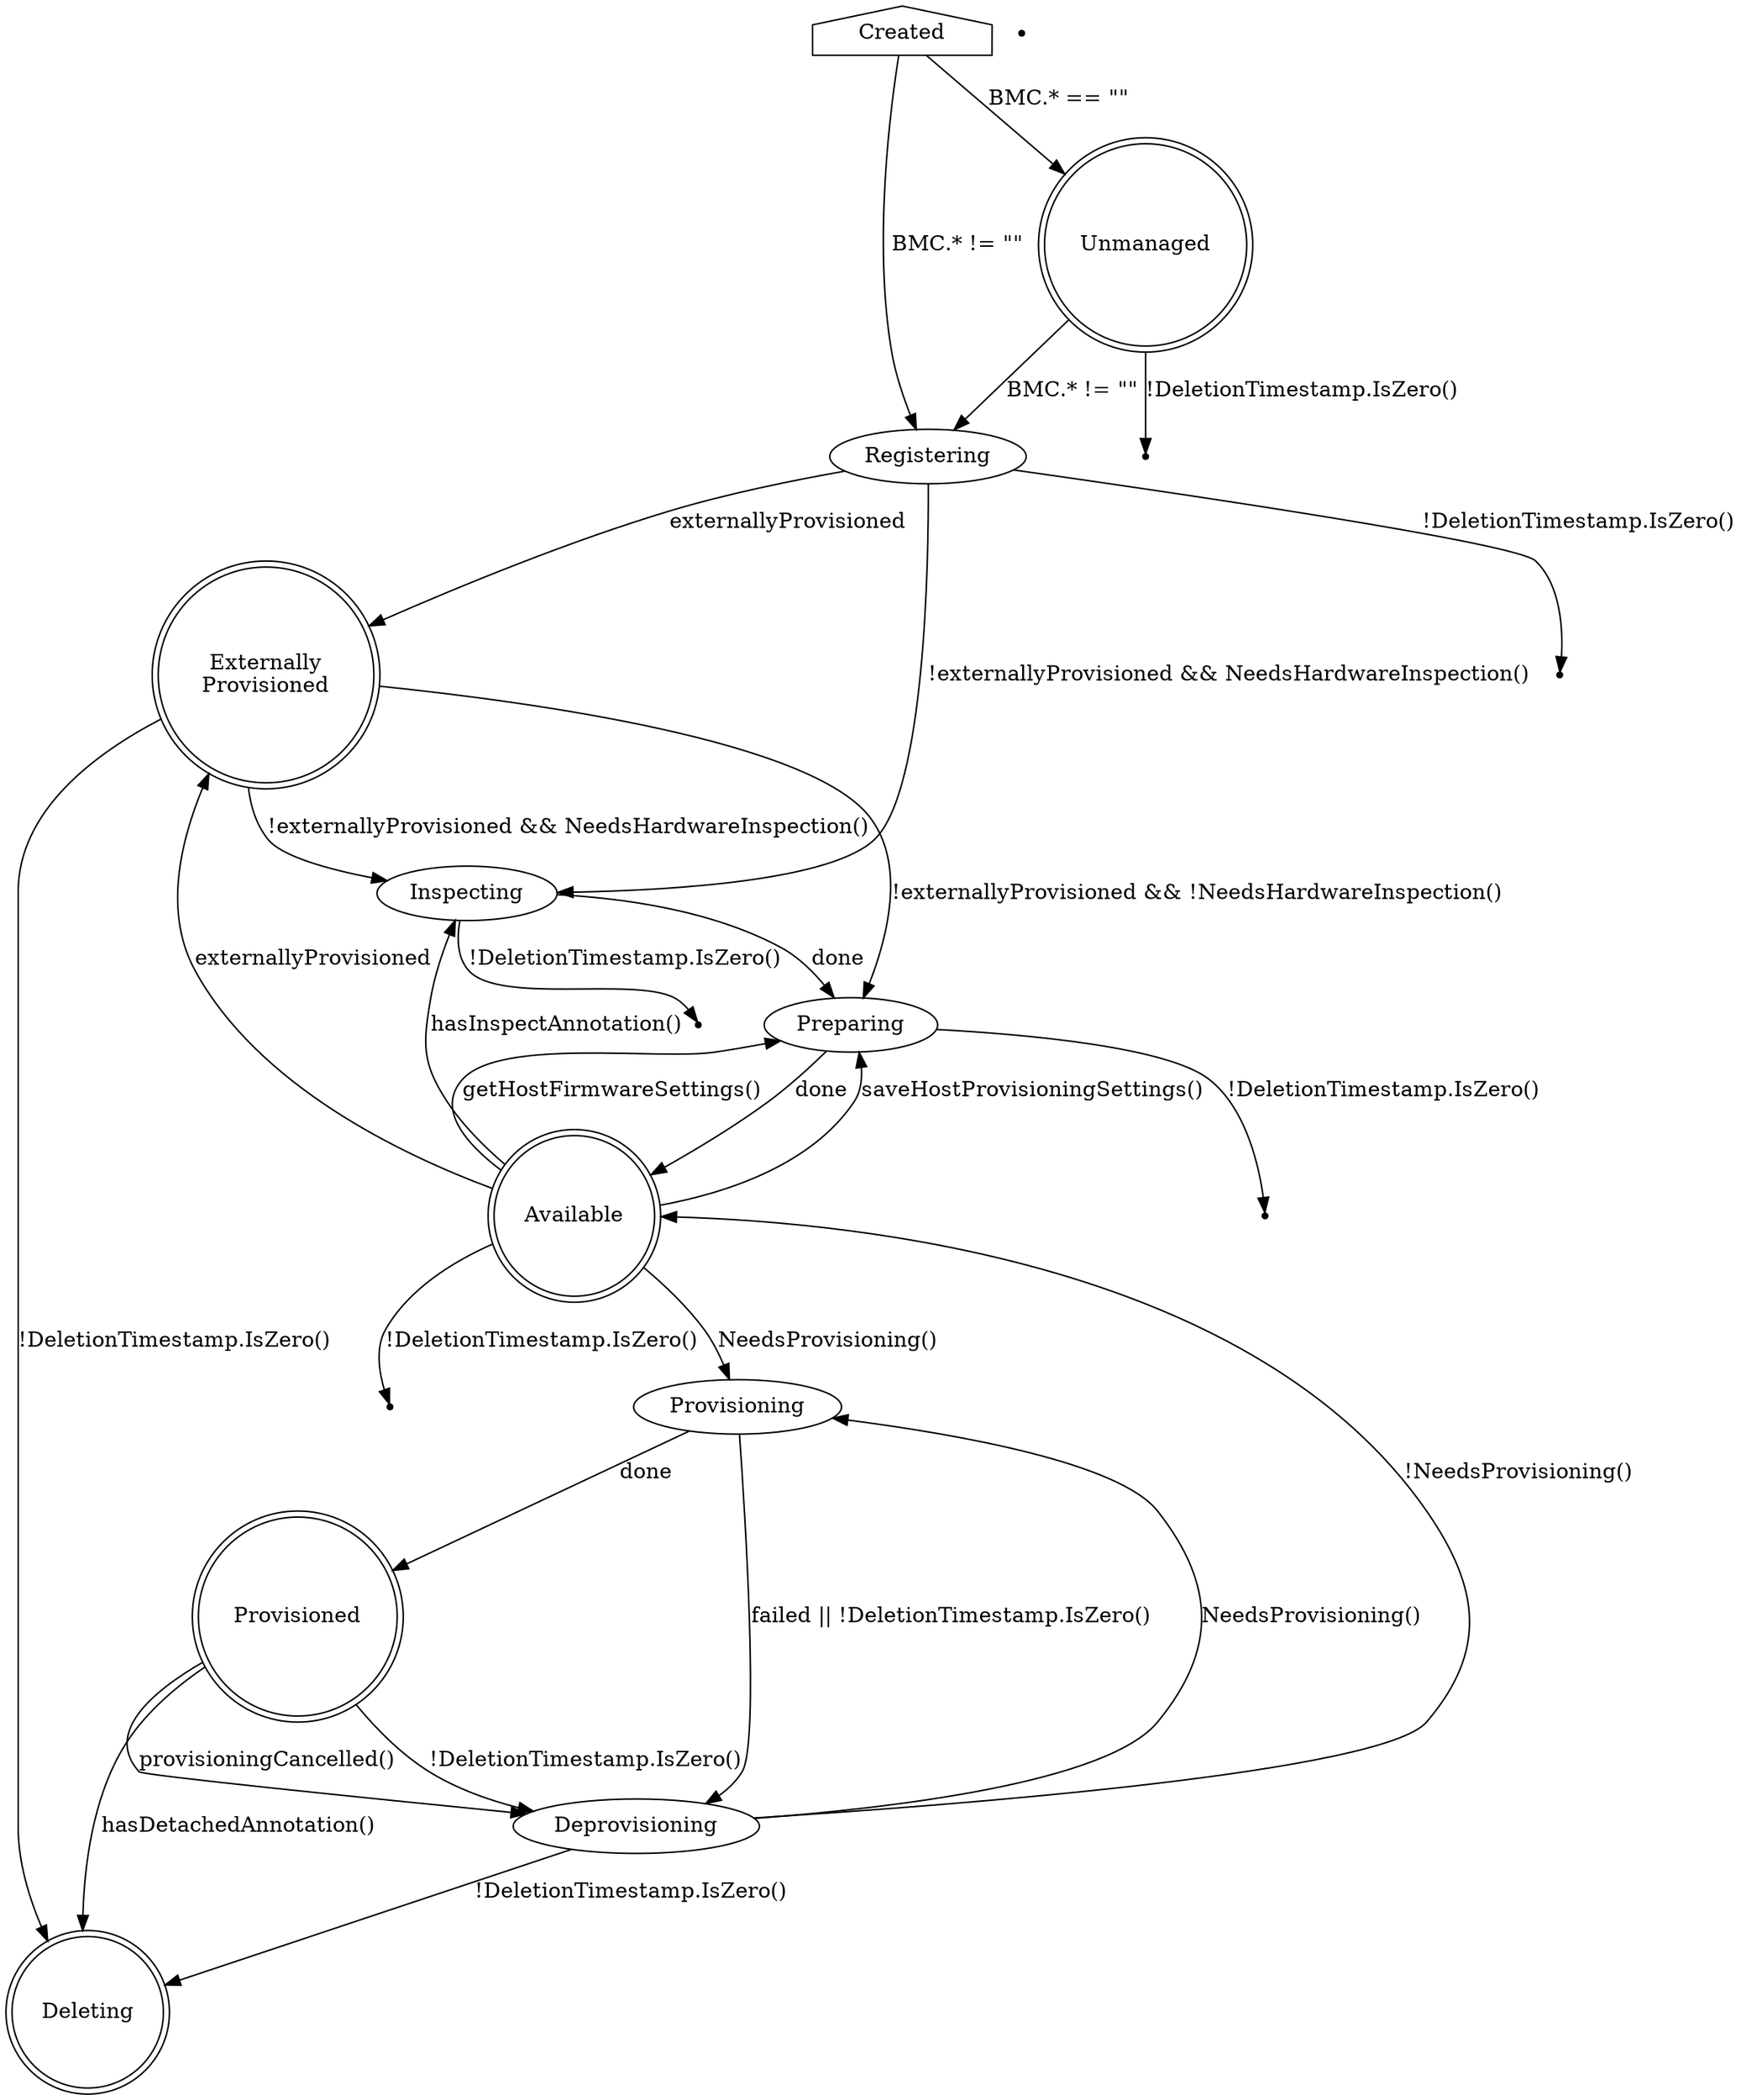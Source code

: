 digraph BaremetalHost {
    Created [shape=house]
    Created -> Unmanaged [label="BMC.* == \"\""]
    Created -> Registering [label="BMC.* != \"\""]

    Unmanaged [shape=doublecircle]
    Unmanaged -> Registering [label="BMC.* != \"\""]
    Unmanaged -> Deleting1 [label="!DeletionTimestamp.IsZero()"]

    Deleting1 [shape=point]

    ExternallyProvisioned [label="Externally\nProvisioned"]

    Registering -> Inspecting [label="!externallyProvisioned && NeedsHardwareInspection()"]
    Registering -> ExternallyProvisioned [label="externallyProvisioned"]
    Registering -> Deleting2 [label="!DeletionTimestamp.IsZero()"]

    Deleting2 [shape=point]

    ExternallyProvisioned -> Inspecting [label="!externallyProvisioned && NeedsHardwareInspection()"]
    ExternallyProvisioned -> Preparing [label="!externallyProvisioned && !NeedsHardwareInspection()"]
    Available -> ExternallyProvisioned [label="externallyProvisioned"]

    Inspecting -> Preparing [label="done"]
    Inspecting -> Deleting3 [label="!DeletionTimestamp.IsZero()"]

    Deleting3 [shape=point]

    Deleting5 [shape=point]

    Preparing -> Available [label="done"]
    Preparing -> Deleting6 [label="!DeletionTimestamp.IsZero()"]

    Deleting6 [shape=point]

    Available [shape=doublecircle]
    Available -> Provisioning [label="NeedsProvisioning()"]
    Available -> Preparing [label="saveHostProvisioningSettings()"]
    Available -> Preparing [label="getHostFirmwareSettings()"]
    Available -> Deleting7 [label="!DeletionTimestamp.IsZero()"]
    Available -> Inspecting [label="hasInspectAnnotation()"]

    Deleting7 [shape=point]

    Provisioning -> Provisioned [label=done]
    Provisioning -> Deprovisioning [label="failed || !DeletionTimestamp.IsZero()"]

    Provisioned [shape=doublecircle]
    Provisioned -> Deprovisioning [label="provisioningCancelled()"]
    Provisioned -> Deprovisioning [label="!DeletionTimestamp.IsZero()"]
    Provisioned -> Deleting [label="hasDetachedAnnotation()"]

    ExternallyProvisioned [shape=doublecircle]
    ExternallyProvisioned -> Deleting [label="!DeletionTimestamp.IsZero()"]

    Deprovisioning -> Provisioning [label="NeedsProvisioning()"]
    Deprovisioning -> Available [label="!NeedsProvisioning()"]
    Deprovisioning -> Deleting [label="!DeletionTimestamp.IsZero()"]

    Deleting [shape=doublecircle]
}
